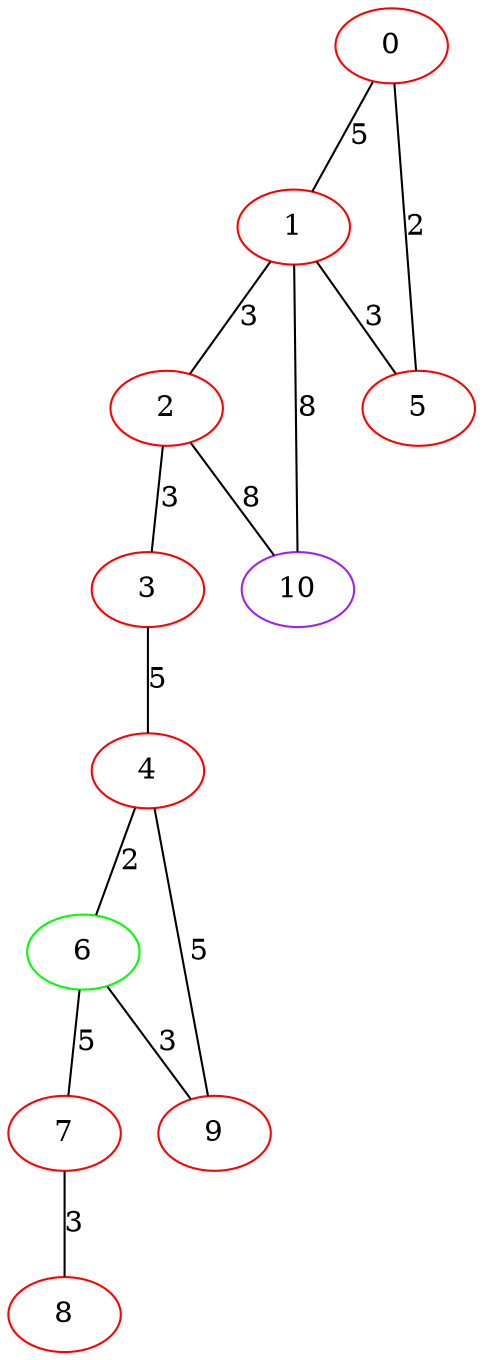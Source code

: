 graph "" {
0 [color=red, weight=1];
1 [color=red, weight=1];
2 [color=red, weight=1];
3 [color=red, weight=1];
4 [color=red, weight=1];
5 [color=red, weight=1];
6 [color=green, weight=2];
7 [color=red, weight=1];
8 [color=red, weight=1];
9 [color=red, weight=1];
10 [color=purple, weight=4];
0 -- 1  [key=0, label=5];
0 -- 5  [key=0, label=2];
1 -- 2  [key=0, label=3];
1 -- 10  [key=0, label=8];
1 -- 5  [key=0, label=3];
2 -- 10  [key=0, label=8];
2 -- 3  [key=0, label=3];
3 -- 4  [key=0, label=5];
4 -- 9  [key=0, label=5];
4 -- 6  [key=0, label=2];
6 -- 9  [key=0, label=3];
6 -- 7  [key=0, label=5];
7 -- 8  [key=0, label=3];
}
